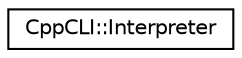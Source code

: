 digraph "Graphical Class Hierarchy"
{
 // LATEX_PDF_SIZE
  edge [fontname="Helvetica",fontsize="10",labelfontname="Helvetica",labelfontsize="10"];
  node [fontname="Helvetica",fontsize="10",shape=record];
  rankdir="LR";
  Node0 [label="CppCLI::Interpreter",height=0.2,width=0.4,color="black", fillcolor="white", style="filled",URL="$classCppCLI_1_1Interpreter.html",tooltip=" "];
}
